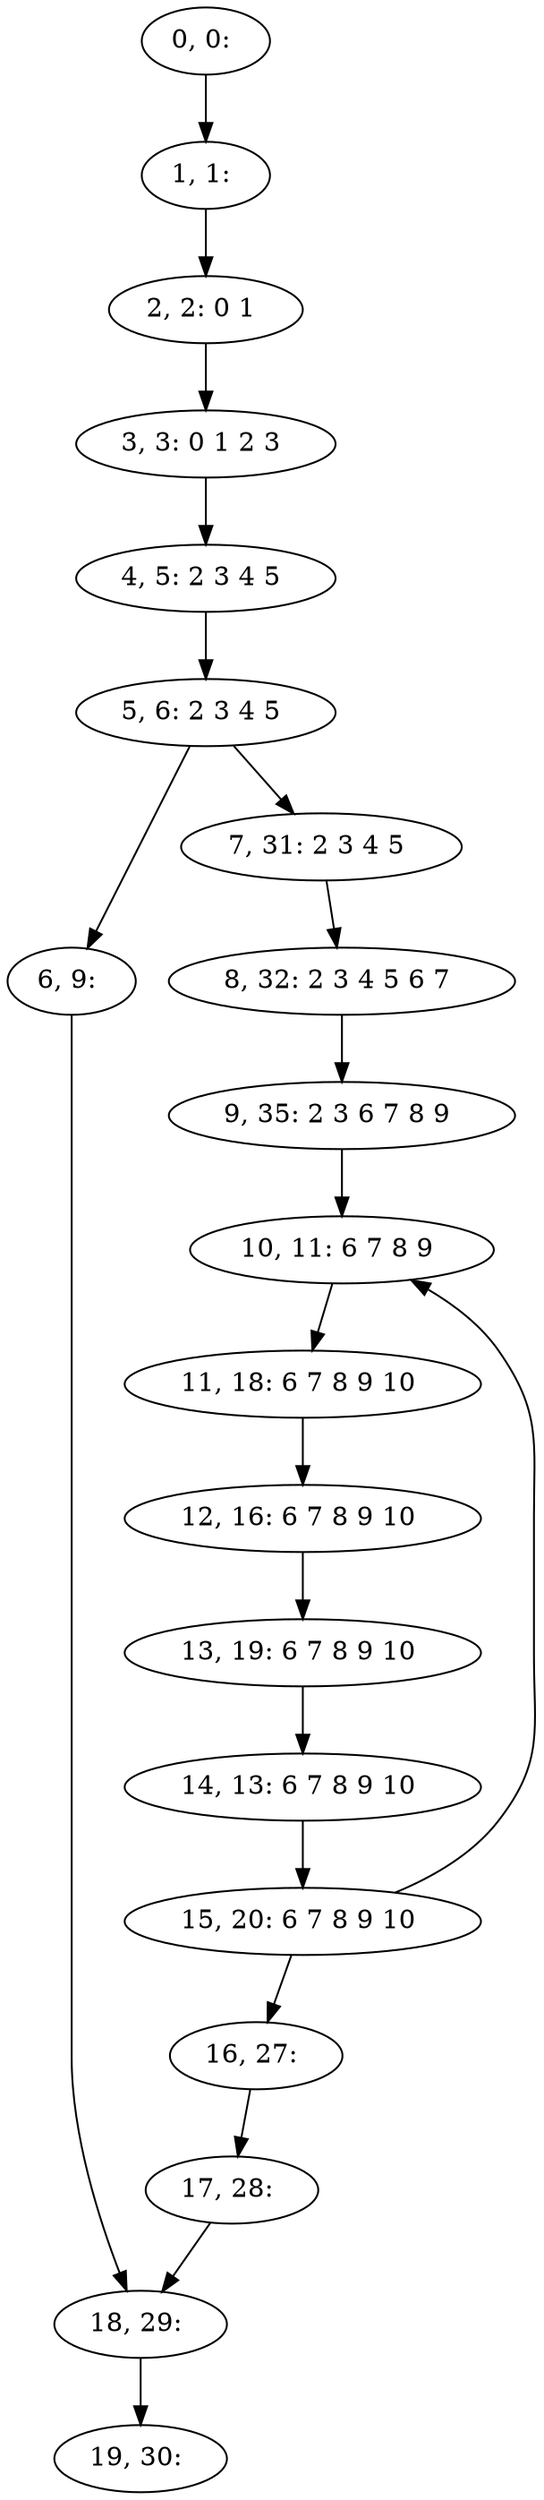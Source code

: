 digraph G {
0[label="0, 0: "];
1[label="1, 1: "];
2[label="2, 2: 0 1 "];
3[label="3, 3: 0 1 2 3 "];
4[label="4, 5: 2 3 4 5 "];
5[label="5, 6: 2 3 4 5 "];
6[label="6, 9: "];
7[label="7, 31: 2 3 4 5 "];
8[label="8, 32: 2 3 4 5 6 7 "];
9[label="9, 35: 2 3 6 7 8 9 "];
10[label="10, 11: 6 7 8 9 "];
11[label="11, 18: 6 7 8 9 10 "];
12[label="12, 16: 6 7 8 9 10 "];
13[label="13, 19: 6 7 8 9 10 "];
14[label="14, 13: 6 7 8 9 10 "];
15[label="15, 20: 6 7 8 9 10 "];
16[label="16, 27: "];
17[label="17, 28: "];
18[label="18, 29: "];
19[label="19, 30: "];
0->1 ;
1->2 ;
2->3 ;
3->4 ;
4->5 ;
5->6 ;
5->7 ;
6->18 ;
7->8 ;
8->9 ;
9->10 ;
10->11 ;
11->12 ;
12->13 ;
13->14 ;
14->15 ;
15->16 ;
15->10 ;
16->17 ;
17->18 ;
18->19 ;
}
